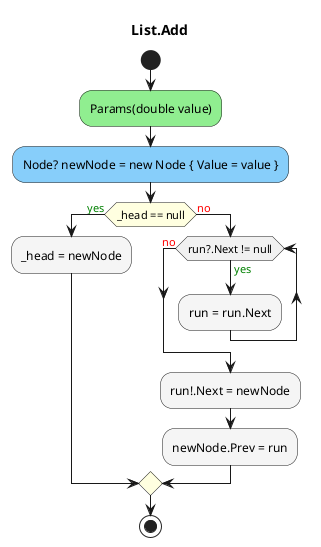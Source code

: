 @startuml List.Add
title List.Add
start
#LightGreen:Params(double value);
#LightSkyBlue:Node? newNode = new Node { Value = value };
#LightYellow:if (_head == null) then (<color:green>yes)
  #WhiteSmoke:_head = newNode;
  else (<color:red>no)
    while (run?.Next != null) is (<color:green>yes)
      #WhiteSmoke:run = run.Next;
    endwhile (<color:red>no)
    #WhiteSmoke:run!.Next = newNode;
    #WhiteSmoke:newNode.Prev = run;
endif
stop
@enduml
